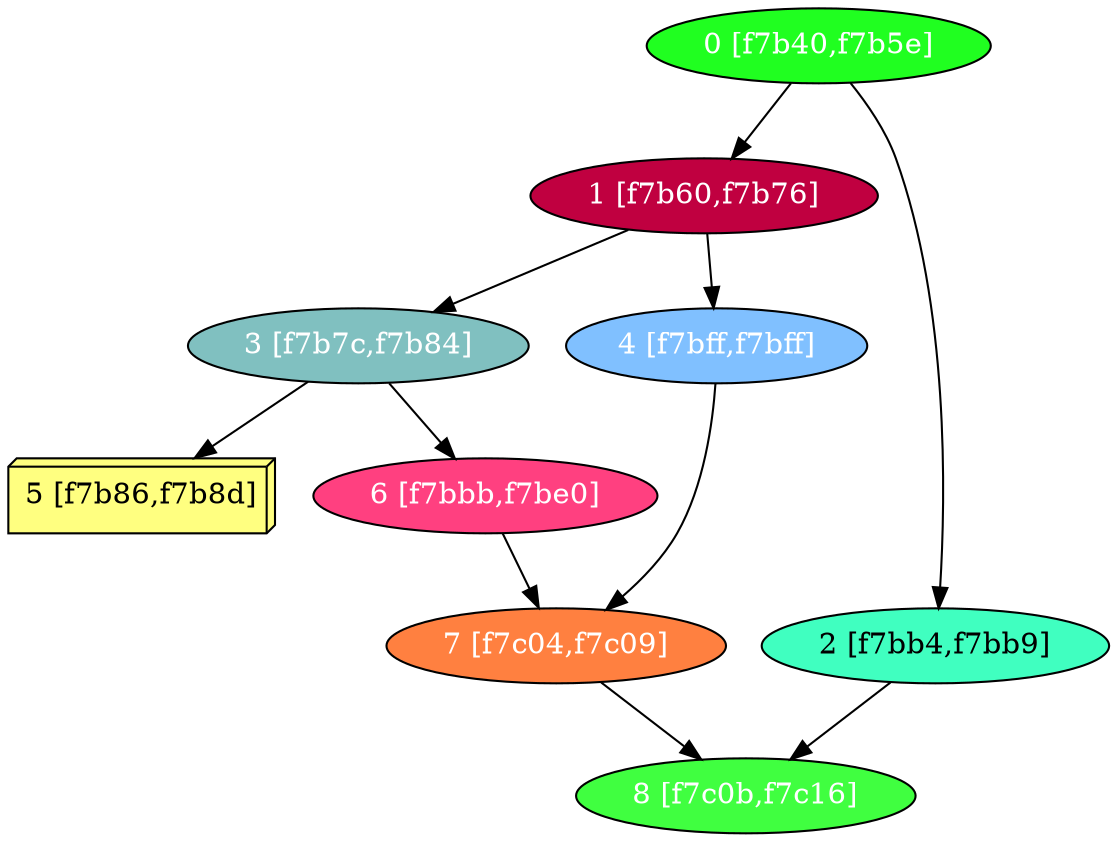 diGraph libnss3{
	libnss3_0  [style=filled fillcolor="#20FF20" fontcolor="#ffffff" shape=oval label="0 [f7b40,f7b5e]"]
	libnss3_1  [style=filled fillcolor="#C00040" fontcolor="#ffffff" shape=oval label="1 [f7b60,f7b76]"]
	libnss3_2  [style=filled fillcolor="#40FFC0" fontcolor="#000000" shape=oval label="2 [f7bb4,f7bb9]"]
	libnss3_3  [style=filled fillcolor="#80C0C0" fontcolor="#ffffff" shape=oval label="3 [f7b7c,f7b84]"]
	libnss3_4  [style=filled fillcolor="#80C0FF" fontcolor="#ffffff" shape=oval label="4 [f7bff,f7bff]"]
	libnss3_5  [style=filled fillcolor="#FFFF80" fontcolor="#000000" shape=box3d label="5 [f7b86,f7b8d]"]
	libnss3_6  [style=filled fillcolor="#FF4080" fontcolor="#ffffff" shape=oval label="6 [f7bbb,f7be0]"]
	libnss3_7  [style=filled fillcolor="#FF8040" fontcolor="#ffffff" shape=oval label="7 [f7c04,f7c09]"]
	libnss3_8  [style=filled fillcolor="#40FF40" fontcolor="#ffffff" shape=oval label="8 [f7c0b,f7c16]"]

	libnss3_0 -> libnss3_1
	libnss3_0 -> libnss3_2
	libnss3_1 -> libnss3_3
	libnss3_1 -> libnss3_4
	libnss3_2 -> libnss3_8
	libnss3_3 -> libnss3_5
	libnss3_3 -> libnss3_6
	libnss3_4 -> libnss3_7
	libnss3_6 -> libnss3_7
	libnss3_7 -> libnss3_8
}